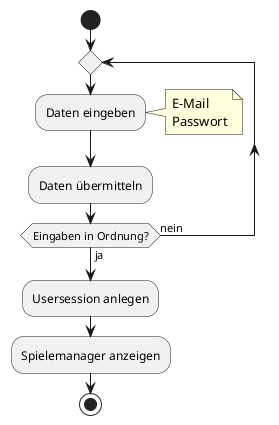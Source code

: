 @startuml

start

repeat

  :Daten eingeben;
  note right
    E-Mail
    Passwort
  end note

  :Daten übermitteln;

repeat while (Eingaben in Ordnung?) is (nein) not (ja)

:Usersession anlegen;

:Spielemanager anzeigen;

stop

@enduml
